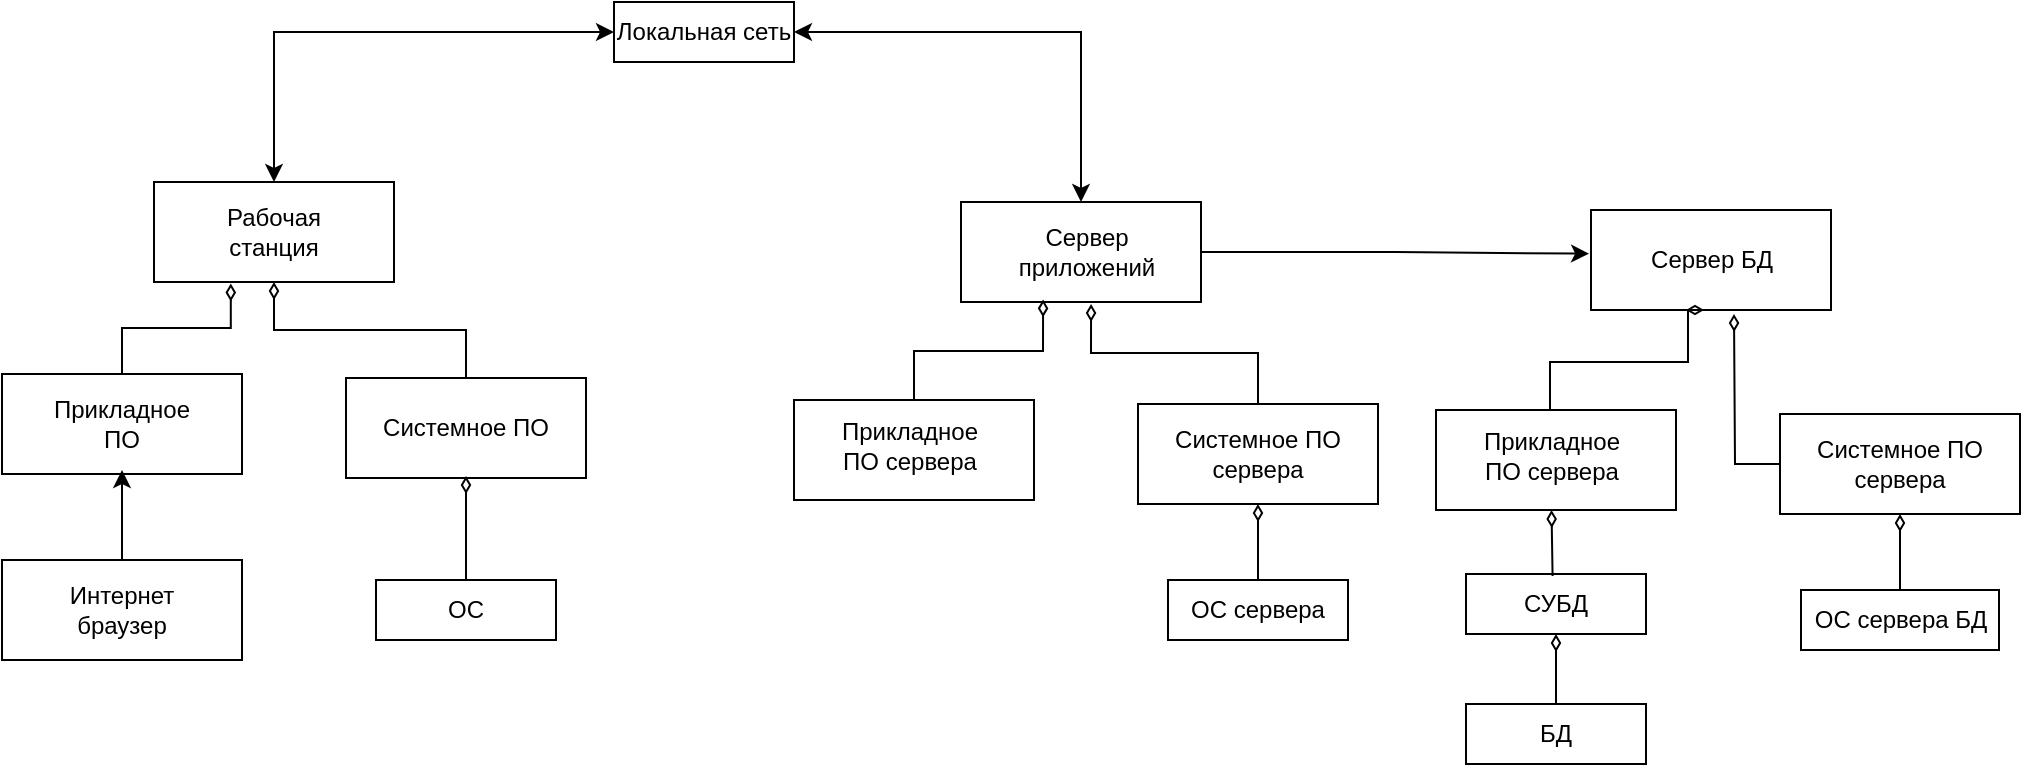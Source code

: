 <mxfile version="24.3.1" type="github">
  <diagram name="Страница — 1" id="hpUHdl1zomnQbweaVrOs">
    <mxGraphModel dx="311" dy="625" grid="0" gridSize="10" guides="1" tooltips="1" connect="1" arrows="1" fold="1" page="1" pageScale="1" pageWidth="827" pageHeight="1169" background="#FFFFFF" math="0" shadow="0">
      <root>
        <mxCell id="0" />
        <mxCell id="1" parent="0" />
        <mxCell id="ApF6GQ6gcy8cy6AeUJbD-81" value="" style="edgeStyle=orthogonalEdgeStyle;rounded=0;orthogonalLoop=1;jettySize=auto;html=1;" parent="1" source="ApF6GQ6gcy8cy6AeUJbD-1" edge="1">
          <mxGeometry relative="1" as="geometry">
            <mxPoint x="1102" y="424" as="targetPoint" />
          </mxGeometry>
        </mxCell>
        <mxCell id="ApF6GQ6gcy8cy6AeUJbD-1" value="" style="rounded=0;whiteSpace=wrap;html=1;strokeColor=#000000;fillColor=none;fontColor=#000000;" parent="1" vertex="1">
          <mxGeometry x="1042" y="469" width="120" height="50" as="geometry" />
        </mxCell>
        <mxCell id="ApF6GQ6gcy8cy6AeUJbD-2" value="&lt;font&gt;Интернет браузер&lt;/font&gt;" style="text;html=1;align=center;verticalAlign=middle;whiteSpace=wrap;rounded=0;strokeColor=none;fontColor=#000000;" parent="1" vertex="1">
          <mxGeometry x="1057" y="479" width="90" height="30" as="geometry" />
        </mxCell>
        <mxCell id="ApF6GQ6gcy8cy6AeUJbD-72" value="" style="edgeStyle=orthogonalEdgeStyle;rounded=0;orthogonalLoop=1;jettySize=auto;html=1;entryX=0.32;entryY=1.016;entryDx=0;entryDy=0;entryPerimeter=0;endArrow=diamondThin;endFill=0;" parent="1" source="ApF6GQ6gcy8cy6AeUJbD-4" target="ApF6GQ6gcy8cy6AeUJbD-7" edge="1">
          <mxGeometry relative="1" as="geometry" />
        </mxCell>
        <mxCell id="ApF6GQ6gcy8cy6AeUJbD-4" value="" style="rounded=0;whiteSpace=wrap;html=1;strokeColor=#000000;fillColor=none;fontColor=#000000;" parent="1" vertex="1">
          <mxGeometry x="1042" y="376" width="120" height="50" as="geometry" />
        </mxCell>
        <mxCell id="ApF6GQ6gcy8cy6AeUJbD-5" value="&lt;font&gt;Прикладное ПО&lt;/font&gt;" style="text;html=1;align=center;verticalAlign=middle;whiteSpace=wrap;rounded=0;strokeColor=none;fontColor=#000000;" parent="1" vertex="1">
          <mxGeometry x="1057" y="386" width="90" height="30" as="geometry" />
        </mxCell>
        <mxCell id="ApF6GQ6gcy8cy6AeUJbD-7" value="" style="rounded=0;whiteSpace=wrap;html=1;strokeColor=#000000;fillColor=none;fontColor=#000000;" parent="1" vertex="1">
          <mxGeometry x="1118" y="280" width="120" height="50" as="geometry" />
        </mxCell>
        <mxCell id="ApF6GQ6gcy8cy6AeUJbD-9" value="&lt;font&gt;Рабочая станция&lt;/font&gt;" style="text;html=1;align=center;verticalAlign=middle;whiteSpace=wrap;rounded=0;strokeColor=none;fontColor=#000000;" parent="1" vertex="1">
          <mxGeometry x="1133" y="290" width="90" height="30" as="geometry" />
        </mxCell>
        <mxCell id="ApF6GQ6gcy8cy6AeUJbD-74" value="" style="edgeStyle=orthogonalEdgeStyle;rounded=0;orthogonalLoop=1;jettySize=auto;html=1;endArrow=diamondThin;endFill=0;" parent="1" source="ApF6GQ6gcy8cy6AeUJbD-10" target="ApF6GQ6gcy8cy6AeUJbD-7" edge="1">
          <mxGeometry relative="1" as="geometry" />
        </mxCell>
        <mxCell id="ApF6GQ6gcy8cy6AeUJbD-10" value="" style="rounded=0;whiteSpace=wrap;html=1;strokeColor=#000000;fillColor=none;fontColor=#000000;" parent="1" vertex="1">
          <mxGeometry x="1214" y="378" width="120" height="50" as="geometry" />
        </mxCell>
        <mxCell id="ApF6GQ6gcy8cy6AeUJbD-12" value="&lt;font&gt;Системное ПО&lt;/font&gt;" style="text;html=1;align=center;verticalAlign=middle;whiteSpace=wrap;rounded=0;strokeColor=none;fontColor=#000000;" parent="1" vertex="1">
          <mxGeometry x="1229" y="388" width="90" height="30" as="geometry" />
        </mxCell>
        <mxCell id="ApF6GQ6gcy8cy6AeUJbD-13" value="" style="edgeStyle=orthogonalEdgeStyle;rounded=0;orthogonalLoop=1;jettySize=auto;html=1;strokeColor=#000000;exitX=1;exitY=0.5;exitDx=0;exitDy=0;startArrow=classic;startFill=1;fontColor=#000000;" parent="1" source="ApF6GQ6gcy8cy6AeUJbD-14" target="ApF6GQ6gcy8cy6AeUJbD-17" edge="1">
          <mxGeometry relative="1" as="geometry">
            <mxPoint x="1520.077" y="220" as="sourcePoint" />
          </mxGeometry>
        </mxCell>
        <mxCell id="ApF6GQ6gcy8cy6AeUJbD-14" value="&lt;font&gt;Локальная сеть&lt;/font&gt;" style="text;html=1;align=center;verticalAlign=middle;whiteSpace=wrap;rounded=0;strokeColor=#000000;fontColor=#000000;" parent="1" vertex="1">
          <mxGeometry x="1348" y="190" width="90" height="30" as="geometry" />
        </mxCell>
        <mxCell id="ApF6GQ6gcy8cy6AeUJbD-16" value="" style="edgeStyle=orthogonalEdgeStyle;rounded=0;orthogonalLoop=1;jettySize=auto;html=1;strokeColor=#000000;entryX=-0.008;entryY=0.437;entryDx=0;entryDy=0;entryPerimeter=0;fontColor=#000000;" parent="1" source="ApF6GQ6gcy8cy6AeUJbD-17" target="ApF6GQ6gcy8cy6AeUJbD-20" edge="1">
          <mxGeometry relative="1" as="geometry">
            <mxPoint x="1741.5" y="315" as="targetPoint" />
          </mxGeometry>
        </mxCell>
        <mxCell id="ApF6GQ6gcy8cy6AeUJbD-17" value="" style="rounded=0;whiteSpace=wrap;html=1;strokeColor=#000000;fillColor=none;fontColor=#000000;" parent="1" vertex="1">
          <mxGeometry x="1521.5" y="290" width="120" height="50" as="geometry" />
        </mxCell>
        <mxCell id="ApF6GQ6gcy8cy6AeUJbD-18" value="&lt;font&gt;Сервер приложений&lt;/font&gt;" style="text;html=1;align=center;verticalAlign=middle;whiteSpace=wrap;rounded=0;strokeColor=none;fontColor=#000000;" parent="1" vertex="1">
          <mxGeometry x="1536.5" y="300" width="95" height="30" as="geometry" />
        </mxCell>
        <mxCell id="ApF6GQ6gcy8cy6AeUJbD-20" value="" style="rounded=0;whiteSpace=wrap;html=1;strokeColor=#000000;fillColor=none;fontColor=#000000;" parent="1" vertex="1">
          <mxGeometry x="1836.5" y="294" width="120" height="50" as="geometry" />
        </mxCell>
        <mxCell id="ApF6GQ6gcy8cy6AeUJbD-21" value="&lt;font&gt;Сервер БД&lt;/font&gt;" style="text;html=1;align=center;verticalAlign=middle;whiteSpace=wrap;rounded=0;strokeColor=none;fontColor=#000000;" parent="1" vertex="1">
          <mxGeometry x="1851.5" y="304" width="90" height="30" as="geometry" />
        </mxCell>
        <mxCell id="ApF6GQ6gcy8cy6AeUJbD-80" value="" style="edgeStyle=orthogonalEdgeStyle;rounded=0;orthogonalLoop=1;jettySize=auto;html=1;endArrow=diamondThin;endFill=0;" parent="1" source="ApF6GQ6gcy8cy6AeUJbD-22" target="ApF6GQ6gcy8cy6AeUJbD-24" edge="1">
          <mxGeometry relative="1" as="geometry" />
        </mxCell>
        <mxCell id="ApF6GQ6gcy8cy6AeUJbD-22" value="&lt;font&gt;БД&lt;/font&gt;" style="text;html=1;align=center;verticalAlign=middle;whiteSpace=wrap;rounded=0;strokeColor=#000000;fontColor=#000000;" parent="1" vertex="1">
          <mxGeometry x="1774" y="541" width="90" height="30" as="geometry" />
        </mxCell>
        <mxCell id="ApF6GQ6gcy8cy6AeUJbD-24" value="&lt;font&gt;СУБД&lt;/font&gt;" style="text;html=1;align=center;verticalAlign=middle;whiteSpace=wrap;rounded=0;strokeColor=#000000;fontColor=#000000;" parent="1" vertex="1">
          <mxGeometry x="1774" y="476" width="90" height="30" as="geometry" />
        </mxCell>
        <mxCell id="ApF6GQ6gcy8cy6AeUJbD-84" value="" style="edgeStyle=orthogonalEdgeStyle;rounded=0;orthogonalLoop=1;jettySize=auto;html=1;endArrow=diamondThin;endFill=0;" parent="1" source="ApF6GQ6gcy8cy6AeUJbD-31" edge="1">
          <mxGeometry relative="1" as="geometry">
            <mxPoint x="1274" y="427" as="targetPoint" />
          </mxGeometry>
        </mxCell>
        <mxCell id="ApF6GQ6gcy8cy6AeUJbD-31" value="&lt;font&gt;ОС&lt;/font&gt;" style="text;html=1;align=center;verticalAlign=middle;whiteSpace=wrap;rounded=0;strokeColor=#000000;fontColor=#000000;" parent="1" vertex="1">
          <mxGeometry x="1229" y="479" width="90" height="30" as="geometry" />
        </mxCell>
        <mxCell id="ApF6GQ6gcy8cy6AeUJbD-38" style="edgeStyle=orthogonalEdgeStyle;rounded=0;orthogonalLoop=1;jettySize=auto;html=1;exitX=0.5;exitY=1;exitDx=0;exitDy=0;strokeColor=#000000;fontColor=#000000;" parent="1" source="ApF6GQ6gcy8cy6AeUJbD-24" target="ApF6GQ6gcy8cy6AeUJbD-24" edge="1">
          <mxGeometry relative="1" as="geometry" />
        </mxCell>
        <mxCell id="ApF6GQ6gcy8cy6AeUJbD-75" value="" style="edgeStyle=orthogonalEdgeStyle;rounded=0;orthogonalLoop=1;jettySize=auto;html=1;entryX=0.342;entryY=0.974;entryDx=0;entryDy=0;entryPerimeter=0;endArrow=diamondThin;endFill=0;" parent="1" source="ApF6GQ6gcy8cy6AeUJbD-41" target="ApF6GQ6gcy8cy6AeUJbD-17" edge="1">
          <mxGeometry relative="1" as="geometry" />
        </mxCell>
        <mxCell id="ApF6GQ6gcy8cy6AeUJbD-41" value="" style="rounded=0;whiteSpace=wrap;html=1;strokeColor=#000000;fillColor=none;fontColor=#000000;" parent="1" vertex="1">
          <mxGeometry x="1438" y="389" width="120" height="50" as="geometry" />
        </mxCell>
        <mxCell id="ApF6GQ6gcy8cy6AeUJbD-42" value="&lt;font&gt;Прикладное ПО сервера&lt;/font&gt;" style="text;html=1;align=center;verticalAlign=middle;whiteSpace=wrap;rounded=0;strokeColor=none;fontColor=#000000;" parent="1" vertex="1">
          <mxGeometry x="1451" y="397" width="90" height="30" as="geometry" />
        </mxCell>
        <mxCell id="ApF6GQ6gcy8cy6AeUJbD-78" value="" style="edgeStyle=orthogonalEdgeStyle;rounded=0;orthogonalLoop=1;jettySize=auto;html=1;entryX=0.542;entryY=1.021;entryDx=0;entryDy=0;entryPerimeter=0;endArrow=diamondThin;endFill=0;" parent="1" source="ApF6GQ6gcy8cy6AeUJbD-43" target="ApF6GQ6gcy8cy6AeUJbD-17" edge="1">
          <mxGeometry relative="1" as="geometry" />
        </mxCell>
        <mxCell id="ApF6GQ6gcy8cy6AeUJbD-43" value="" style="rounded=0;whiteSpace=wrap;html=1;strokeColor=#000000;fillColor=none;fontColor=#000000;" parent="1" vertex="1">
          <mxGeometry x="1610" y="391" width="120" height="50" as="geometry" />
        </mxCell>
        <mxCell id="ApF6GQ6gcy8cy6AeUJbD-45" value="&lt;font&gt;Системное ПО сервера&lt;/font&gt;" style="text;html=1;align=center;verticalAlign=middle;whiteSpace=wrap;rounded=0;strokeColor=none;fontColor=#000000;" parent="1" vertex="1">
          <mxGeometry x="1625" y="401" width="90" height="30" as="geometry" />
        </mxCell>
        <mxCell id="ApF6GQ6gcy8cy6AeUJbD-85" value="" style="edgeStyle=orthogonalEdgeStyle;rounded=0;orthogonalLoop=1;jettySize=auto;html=1;endArrow=diamondThin;endFill=0;" parent="1" source="ApF6GQ6gcy8cy6AeUJbD-52" edge="1">
          <mxGeometry relative="1" as="geometry">
            <mxPoint x="1670" y="441" as="targetPoint" />
          </mxGeometry>
        </mxCell>
        <mxCell id="ApF6GQ6gcy8cy6AeUJbD-52" value="&lt;font&gt;ОС сервера&lt;/font&gt;" style="text;html=1;align=center;verticalAlign=middle;whiteSpace=wrap;rounded=0;strokeColor=#000000;fontColor=#000000;" parent="1" vertex="1">
          <mxGeometry x="1625" y="479" width="90" height="30" as="geometry" />
        </mxCell>
        <mxCell id="ApF6GQ6gcy8cy6AeUJbD-66" value="" style="endArrow=classic;startArrow=classic;html=1;rounded=0;strokeColor=#000000;entryX=0;entryY=0.5;entryDx=0;entryDy=0;exitX=0.5;exitY=0;exitDx=0;exitDy=0;movable=1;resizable=1;rotatable=1;deletable=1;editable=1;locked=0;connectable=1;fontColor=#000000;" parent="1" source="ApF6GQ6gcy8cy6AeUJbD-7" target="ApF6GQ6gcy8cy6AeUJbD-14" edge="1">
          <mxGeometry width="50" height="50" relative="1" as="geometry">
            <mxPoint x="1527" y="539" as="sourcePoint" />
            <mxPoint x="1577" y="489" as="targetPoint" />
            <Array as="points">
              <mxPoint x="1178" y="205" />
            </Array>
          </mxGeometry>
        </mxCell>
        <mxCell id="irGZK9eH766n6DfSjNxp-1" value="" style="edgeStyle=orthogonalEdgeStyle;rounded=0;orthogonalLoop=1;jettySize=auto;html=1;entryX=0.342;entryY=0.974;entryDx=0;entryDy=0;entryPerimeter=0;endArrow=diamondThin;endFill=0;" edge="1" parent="1" source="irGZK9eH766n6DfSjNxp-2">
          <mxGeometry relative="1" as="geometry">
            <mxPoint x="1884" y="344" as="targetPoint" />
            <Array as="points">
              <mxPoint x="1816" y="370" />
              <mxPoint x="1885" y="370" />
              <mxPoint x="1885" y="344" />
            </Array>
          </mxGeometry>
        </mxCell>
        <mxCell id="irGZK9eH766n6DfSjNxp-2" value="" style="rounded=0;whiteSpace=wrap;html=1;strokeColor=#000000;fillColor=none;fontColor=#000000;" vertex="1" parent="1">
          <mxGeometry x="1759" y="394" width="120" height="50" as="geometry" />
        </mxCell>
        <mxCell id="irGZK9eH766n6DfSjNxp-3" value="&lt;font&gt;Прикладное ПО сервера&lt;/font&gt;" style="text;html=1;align=center;verticalAlign=middle;whiteSpace=wrap;rounded=0;strokeColor=none;fontColor=#000000;" vertex="1" parent="1">
          <mxGeometry x="1772" y="402" width="90" height="30" as="geometry" />
        </mxCell>
        <mxCell id="irGZK9eH766n6DfSjNxp-4" value="" style="edgeStyle=orthogonalEdgeStyle;rounded=0;orthogonalLoop=1;jettySize=auto;html=1;entryX=0.542;entryY=1.021;entryDx=0;entryDy=0;entryPerimeter=0;endArrow=diamondThin;endFill=0;" edge="1" parent="1" source="irGZK9eH766n6DfSjNxp-5">
          <mxGeometry relative="1" as="geometry">
            <mxPoint x="1908" y="346" as="targetPoint" />
          </mxGeometry>
        </mxCell>
        <mxCell id="irGZK9eH766n6DfSjNxp-5" value="" style="rounded=0;whiteSpace=wrap;html=1;strokeColor=#000000;fillColor=none;fontColor=#000000;" vertex="1" parent="1">
          <mxGeometry x="1931" y="396" width="120" height="50" as="geometry" />
        </mxCell>
        <mxCell id="irGZK9eH766n6DfSjNxp-6" value="&lt;font&gt;Системное ПО сервера&lt;/font&gt;" style="text;html=1;align=center;verticalAlign=middle;whiteSpace=wrap;rounded=0;strokeColor=none;fontColor=#000000;" vertex="1" parent="1">
          <mxGeometry x="1946" y="406" width="90" height="30" as="geometry" />
        </mxCell>
        <mxCell id="irGZK9eH766n6DfSjNxp-7" value="" style="edgeStyle=orthogonalEdgeStyle;rounded=0;orthogonalLoop=1;jettySize=auto;html=1;endArrow=diamondThin;endFill=0;" edge="1" parent="1" source="irGZK9eH766n6DfSjNxp-8">
          <mxGeometry relative="1" as="geometry">
            <mxPoint x="1991" y="446" as="targetPoint" />
          </mxGeometry>
        </mxCell>
        <mxCell id="irGZK9eH766n6DfSjNxp-8" value="&lt;font&gt;ОС сервера БД&lt;/font&gt;" style="text;html=1;align=center;verticalAlign=middle;whiteSpace=wrap;rounded=0;strokeColor=#000000;fontColor=#000000;" vertex="1" parent="1">
          <mxGeometry x="1941.5" y="484" width="99" height="30" as="geometry" />
        </mxCell>
        <mxCell id="irGZK9eH766n6DfSjNxp-9" style="edgeStyle=orthogonalEdgeStyle;rounded=0;orthogonalLoop=1;jettySize=auto;html=1;exitX=0.5;exitY=1;exitDx=0;exitDy=0;" edge="1" parent="1" source="irGZK9eH766n6DfSjNxp-8" target="irGZK9eH766n6DfSjNxp-8">
          <mxGeometry relative="1" as="geometry" />
        </mxCell>
        <mxCell id="irGZK9eH766n6DfSjNxp-10" value="" style="edgeStyle=orthogonalEdgeStyle;rounded=0;orthogonalLoop=1;jettySize=auto;html=1;endArrow=diamondThin;endFill=0;exitX=0.481;exitY=0.035;exitDx=0;exitDy=0;exitPerimeter=0;" edge="1" parent="1" source="ApF6GQ6gcy8cy6AeUJbD-24">
          <mxGeometry relative="1" as="geometry">
            <mxPoint x="1817" y="473" as="sourcePoint" />
            <mxPoint x="1816.76" y="444" as="targetPoint" />
          </mxGeometry>
        </mxCell>
      </root>
    </mxGraphModel>
  </diagram>
</mxfile>
